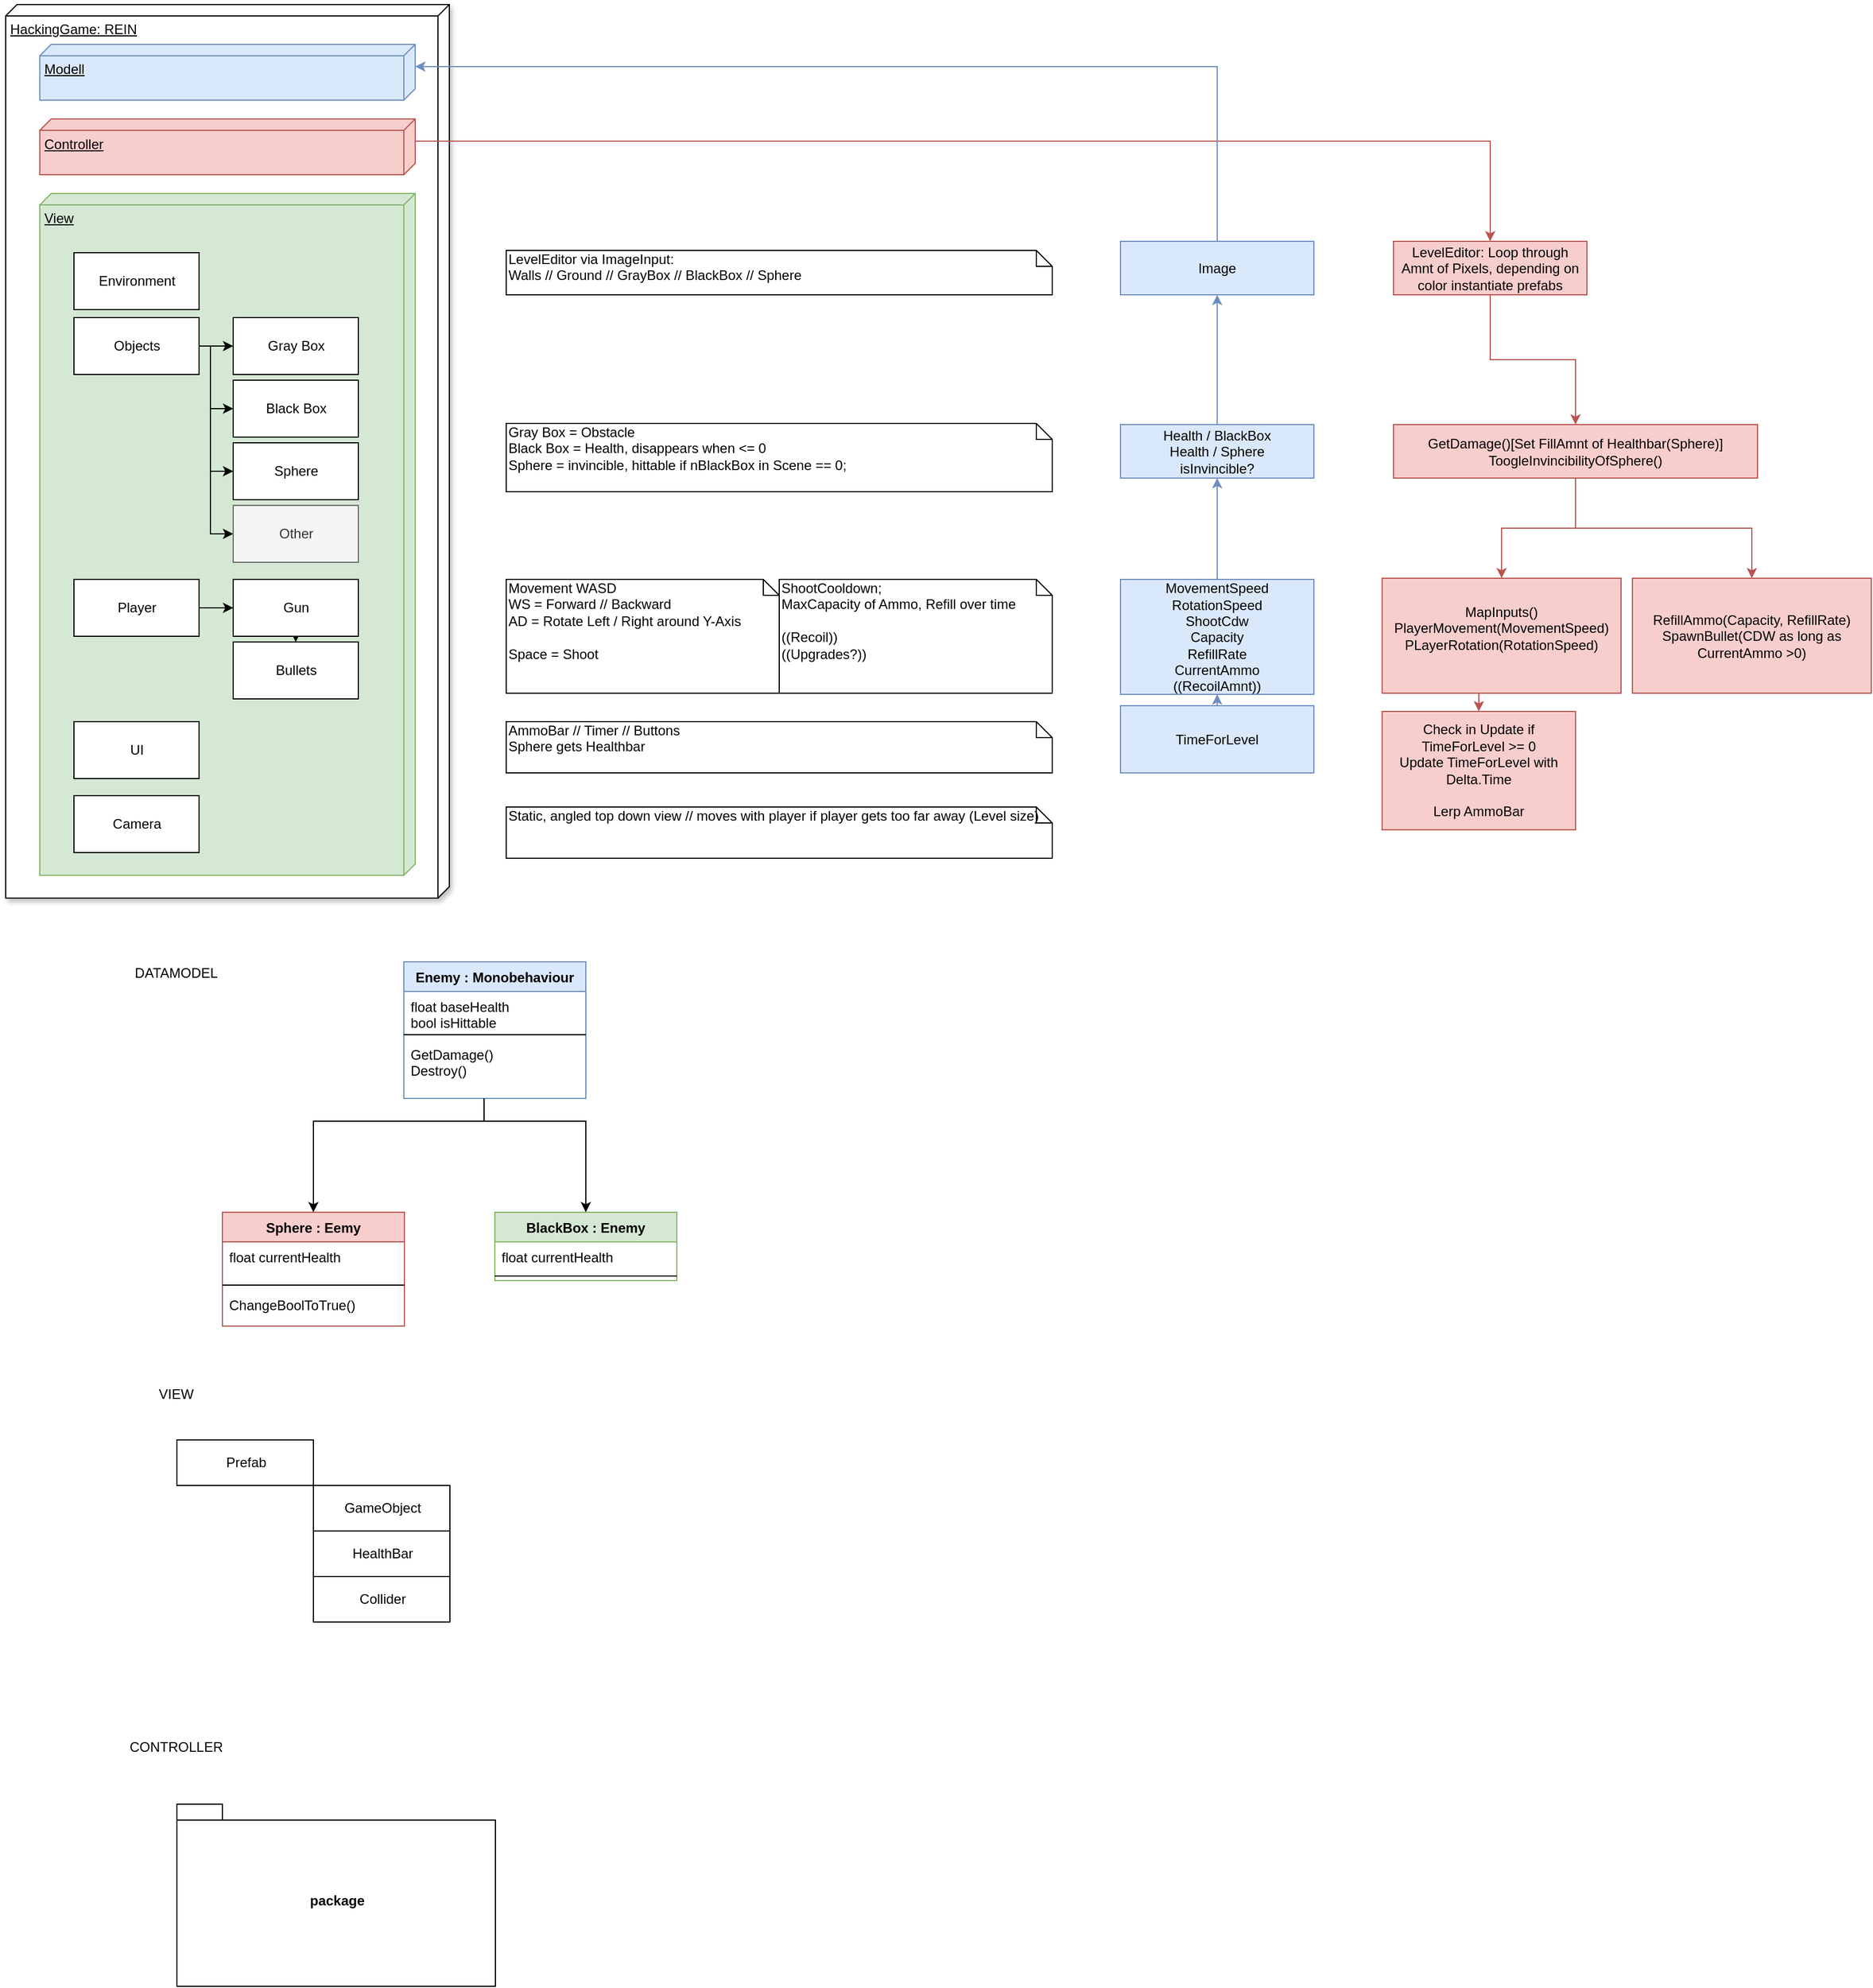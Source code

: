 <mxfile version="11.0.5" type="device"><diagram id="m22d231QlkD7zsm_va3D" name="Page-1"><mxGraphModel dx="3169" dy="1193" grid="1" gridSize="10" guides="1" tooltips="1" connect="1" arrows="1" fold="1" page="1" pageScale="1" pageWidth="1169" pageHeight="827" math="0" shadow="0"><root><mxCell id="0"/><mxCell id="1" parent="0"/><mxCell id="2-T_KhN2tIS6f0N_oEcq-1" value="Enemy : Monobehaviour&#xA;" style="swimlane;fontStyle=1;align=center;verticalAlign=top;childLayout=stackLayout;horizontal=1;startSize=26;horizontalStack=0;resizeParent=1;resizeParentMax=0;resizeLast=0;collapsible=1;marginBottom=0;swimlaneLine=1;fillColor=#dae8fc;strokeColor=#6c8ebf;" parent="1" vertex="1"><mxGeometry x="-810" y="856" width="160" height="120" as="geometry"><mxRectangle x="40" y="80" width="160" height="26" as="alternateBounds"/></mxGeometry></mxCell><mxCell id="2-T_KhN2tIS6f0N_oEcq-2" value="float baseHealth&#xA;bool isHittable&#xA;" style="text;strokeColor=none;fillColor=none;align=left;verticalAlign=top;spacingLeft=4;spacingRight=4;overflow=hidden;rotatable=0;points=[[0,0.5],[1,0.5]];portConstraint=eastwest;" parent="2-T_KhN2tIS6f0N_oEcq-1" vertex="1"><mxGeometry y="26" width="160" height="34" as="geometry"/></mxCell><mxCell id="2-T_KhN2tIS6f0N_oEcq-3" value="" style="line;strokeWidth=1;fillColor=none;align=left;verticalAlign=middle;spacingTop=-1;spacingLeft=3;spacingRight=3;rotatable=0;labelPosition=right;points=[];portConstraint=eastwest;" parent="2-T_KhN2tIS6f0N_oEcq-1" vertex="1"><mxGeometry y="60" width="160" height="8" as="geometry"/></mxCell><mxCell id="2-T_KhN2tIS6f0N_oEcq-4" value="GetDamage()&#xA;Destroy()&#xA;" style="text;strokeColor=none;fillColor=none;align=left;verticalAlign=top;spacingLeft=4;spacingRight=4;overflow=hidden;rotatable=0;points=[[0,0.5],[1,0.5]];portConstraint=eastwest;" parent="2-T_KhN2tIS6f0N_oEcq-1" vertex="1"><mxGeometry y="68" width="160" height="52" as="geometry"/></mxCell><mxCell id="2-T_KhN2tIS6f0N_oEcq-5" value="BlackBox : Enemy" style="swimlane;fontStyle=1;align=center;verticalAlign=top;childLayout=stackLayout;horizontal=1;startSize=26;horizontalStack=0;resizeParent=1;resizeParentMax=0;resizeLast=0;collapsible=1;marginBottom=0;fillColor=#d5e8d4;strokeColor=#82b366;" parent="1" vertex="1"><mxGeometry x="-730" y="1076" width="160" height="60" as="geometry"/></mxCell><mxCell id="2-T_KhN2tIS6f0N_oEcq-6" value="float currentHealth" style="text;strokeColor=none;fillColor=none;align=left;verticalAlign=top;spacingLeft=4;spacingRight=4;overflow=hidden;rotatable=0;points=[[0,0.5],[1,0.5]];portConstraint=eastwest;" parent="2-T_KhN2tIS6f0N_oEcq-5" vertex="1"><mxGeometry y="26" width="160" height="26" as="geometry"/></mxCell><mxCell id="2-T_KhN2tIS6f0N_oEcq-7" value="" style="line;strokeWidth=1;fillColor=none;align=left;verticalAlign=middle;spacingTop=-1;spacingLeft=3;spacingRight=3;rotatable=0;labelPosition=right;points=[];portConstraint=eastwest;" parent="2-T_KhN2tIS6f0N_oEcq-5" vertex="1"><mxGeometry y="52" width="160" height="8" as="geometry"/></mxCell><mxCell id="2-T_KhN2tIS6f0N_oEcq-13" value="DATAMODEL" style="text;html=1;strokeColor=none;fillColor=none;align=center;verticalAlign=middle;whiteSpace=wrap;rounded=0;" parent="1" vertex="1"><mxGeometry x="-1090" y="856" width="160" height="20" as="geometry"/></mxCell><mxCell id="2-T_KhN2tIS6f0N_oEcq-14" value="&lt;div&gt;CONTROLLER&lt;/div&gt;" style="text;html=1;strokeColor=none;fillColor=none;align=center;verticalAlign=middle;whiteSpace=wrap;rounded=0;" parent="1" vertex="1"><mxGeometry x="-1090" y="1536" width="160" height="20" as="geometry"/></mxCell><mxCell id="2-T_KhN2tIS6f0N_oEcq-15" value="VIEW" style="text;html=1;strokeColor=none;fillColor=none;align=center;verticalAlign=middle;whiteSpace=wrap;rounded=0;" parent="1" vertex="1"><mxGeometry x="-1090" y="1226" width="160" height="20" as="geometry"/></mxCell><mxCell id="2-T_KhN2tIS6f0N_oEcq-16" style="edgeStyle=orthogonalEdgeStyle;rounded=0;orthogonalLoop=1;jettySize=auto;html=1;entryX=0.5;entryY=0;entryDx=0;entryDy=0;exitX=0.441;exitY=1;exitDx=0;exitDy=0;exitPerimeter=0;" parent="1" source="2-T_KhN2tIS6f0N_oEcq-4" target="2-T_KhN2tIS6f0N_oEcq-5" edge="1"><mxGeometry relative="1" as="geometry"><Array as="points"><mxPoint x="-739.5" y="996"/><mxPoint x="-650.5" y="996"/></Array></mxGeometry></mxCell><mxCell id="2-T_KhN2tIS6f0N_oEcq-26" value="Sphere : Eemy" style="swimlane;fontStyle=1;align=center;verticalAlign=top;childLayout=stackLayout;horizontal=1;startSize=26;horizontalStack=0;resizeParent=1;resizeParentMax=0;resizeLast=0;collapsible=1;marginBottom=0;swimlaneLine=1;fillColor=#f8cecc;strokeColor=#b85450;" parent="1" vertex="1"><mxGeometry x="-969.5" y="1076" width="160" height="100" as="geometry"><mxRectangle x="40" y="80" width="160" height="26" as="alternateBounds"/></mxGeometry></mxCell><mxCell id="2-T_KhN2tIS6f0N_oEcq-27" value="float currentHealth" style="text;strokeColor=none;fillColor=none;align=left;verticalAlign=top;spacingLeft=4;spacingRight=4;overflow=hidden;rotatable=0;points=[[0,0.5],[1,0.5]];portConstraint=eastwest;" parent="2-T_KhN2tIS6f0N_oEcq-26" vertex="1"><mxGeometry y="26" width="160" height="34" as="geometry"/></mxCell><mxCell id="2-T_KhN2tIS6f0N_oEcq-28" value="" style="line;strokeWidth=1;fillColor=none;align=left;verticalAlign=middle;spacingTop=-1;spacingLeft=3;spacingRight=3;rotatable=0;labelPosition=right;points=[];portConstraint=eastwest;" parent="2-T_KhN2tIS6f0N_oEcq-26" vertex="1"><mxGeometry y="60" width="160" height="8" as="geometry"/></mxCell><mxCell id="2-T_KhN2tIS6f0N_oEcq-29" value="ChangeBoolToTrue()" style="text;strokeColor=none;fillColor=none;align=left;verticalAlign=top;spacingLeft=4;spacingRight=4;overflow=hidden;rotatable=0;points=[[0,0.5],[1,0.5]];portConstraint=eastwest;" parent="2-T_KhN2tIS6f0N_oEcq-26" vertex="1"><mxGeometry y="68" width="160" height="32" as="geometry"/></mxCell><mxCell id="2-T_KhN2tIS6f0N_oEcq-31" style="edgeStyle=orthogonalEdgeStyle;rounded=0;orthogonalLoop=1;jettySize=auto;html=1;entryX=0.5;entryY=0;entryDx=0;entryDy=0;" parent="1" target="2-T_KhN2tIS6f0N_oEcq-26" edge="1"><mxGeometry relative="1" as="geometry"><mxPoint x="-739.5" y="976" as="sourcePoint"/><Array as="points"><mxPoint x="-739.5" y="996"/><mxPoint x="-889.5" y="996"/></Array></mxGeometry></mxCell><mxCell id="2-T_KhN2tIS6f0N_oEcq-32" value="&lt;div&gt;Prefab&lt;/div&gt;" style="html=1;" parent="1" vertex="1"><mxGeometry x="-1009.5" y="1276" width="120" height="40" as="geometry"/></mxCell><mxCell id="2-T_KhN2tIS6f0N_oEcq-33" value="HealthBar" style="html=1;" parent="1" vertex="1"><mxGeometry x="-889.5" y="1356" width="120" height="40" as="geometry"/></mxCell><mxCell id="2-T_KhN2tIS6f0N_oEcq-34" value="&lt;div&gt;Collider&lt;/div&gt;" style="html=1;" parent="1" vertex="1"><mxGeometry x="-889.5" y="1396" width="120" height="40" as="geometry"/></mxCell><mxCell id="2-T_KhN2tIS6f0N_oEcq-35" value="GameObject" style="html=1;" parent="1" vertex="1"><mxGeometry x="-889.5" y="1316" width="120" height="40" as="geometry"/></mxCell><mxCell id="2-T_KhN2tIS6f0N_oEcq-37" value="package" style="shape=folder;fontStyle=1;spacingTop=10;tabWidth=40;tabHeight=14;tabPosition=left;html=1;" parent="1" vertex="1"><mxGeometry x="-1009.5" y="1596" width="280" height="160" as="geometry"/></mxCell><mxCell id="d1Jl3TY-vigW0q8BOyWY-1" value="HackingGame: REIN" style="verticalAlign=top;align=left;spacingTop=8;spacingLeft=2;spacingRight=12;shape=cube;size=10;direction=south;fontStyle=4;html=1;shadow=1;" parent="1" vertex="1"><mxGeometry x="-1160" y="15" width="390" height="785" as="geometry"/></mxCell><mxCell id="d1Jl3TY-vigW0q8BOyWY-4" value="View" style="verticalAlign=top;align=left;spacingTop=8;spacingLeft=2;spacingRight=12;shape=cube;size=10;direction=south;fontStyle=4;html=1;fillColor=#d5e8d4;strokeColor=#82b366;" parent="1" vertex="1"><mxGeometry x="-1130" y="181" width="330" height="599" as="geometry"/></mxCell><mxCell id="d1Jl3TY-vigW0q8BOyWY-5" value="Environment" style="html=1;" parent="1" vertex="1"><mxGeometry x="-1100" y="233" width="110" height="50" as="geometry"/></mxCell><mxCell id="d1Jl3TY-vigW0q8BOyWY-11" style="edgeStyle=orthogonalEdgeStyle;rounded=0;orthogonalLoop=1;jettySize=auto;html=1;exitX=1;exitY=0.5;exitDx=0;exitDy=0;entryX=0;entryY=0.5;entryDx=0;entryDy=0;" parent="1" source="d1Jl3TY-vigW0q8BOyWY-6" target="d1Jl3TY-vigW0q8BOyWY-7" edge="1"><mxGeometry relative="1" as="geometry"/></mxCell><mxCell id="d1Jl3TY-vigW0q8BOyWY-13" style="edgeStyle=orthogonalEdgeStyle;rounded=0;orthogonalLoop=1;jettySize=auto;html=1;exitX=1;exitY=0.5;exitDx=0;exitDy=0;entryX=0;entryY=0.5;entryDx=0;entryDy=0;" parent="1" source="d1Jl3TY-vigW0q8BOyWY-6" target="d1Jl3TY-vigW0q8BOyWY-8" edge="1"><mxGeometry relative="1" as="geometry"><Array as="points"><mxPoint x="-980" y="315"/><mxPoint x="-980" y="370"/></Array></mxGeometry></mxCell><mxCell id="d1Jl3TY-vigW0q8BOyWY-14" style="edgeStyle=orthogonalEdgeStyle;rounded=0;orthogonalLoop=1;jettySize=auto;html=1;exitX=1;exitY=0.5;exitDx=0;exitDy=0;entryX=0;entryY=0.5;entryDx=0;entryDy=0;" parent="1" source="d1Jl3TY-vigW0q8BOyWY-6" target="d1Jl3TY-vigW0q8BOyWY-9" edge="1"><mxGeometry relative="1" as="geometry"><Array as="points"><mxPoint x="-980" y="315"/><mxPoint x="-980" y="425"/></Array></mxGeometry></mxCell><mxCell id="d1Jl3TY-vigW0q8BOyWY-15" style="edgeStyle=orthogonalEdgeStyle;rounded=0;orthogonalLoop=1;jettySize=auto;html=1;exitX=1;exitY=0.5;exitDx=0;exitDy=0;entryX=0;entryY=0.5;entryDx=0;entryDy=0;" parent="1" source="d1Jl3TY-vigW0q8BOyWY-6" target="d1Jl3TY-vigW0q8BOyWY-10" edge="1"><mxGeometry relative="1" as="geometry"><Array as="points"><mxPoint x="-980" y="315"/><mxPoint x="-980" y="480"/></Array></mxGeometry></mxCell><mxCell id="d1Jl3TY-vigW0q8BOyWY-6" value="Objects" style="html=1;" parent="1" vertex="1"><mxGeometry x="-1100" y="290" width="110" height="50" as="geometry"/></mxCell><mxCell id="d1Jl3TY-vigW0q8BOyWY-7" value="Gray Box" style="html=1;" parent="1" vertex="1"><mxGeometry x="-960" y="290" width="110" height="50" as="geometry"/></mxCell><mxCell id="d1Jl3TY-vigW0q8BOyWY-8" value="Black Box" style="html=1;" parent="1" vertex="1"><mxGeometry x="-960" y="345" width="110" height="50" as="geometry"/></mxCell><mxCell id="d1Jl3TY-vigW0q8BOyWY-9" value="Sphere" style="html=1;" parent="1" vertex="1"><mxGeometry x="-960" y="400" width="110" height="50" as="geometry"/></mxCell><mxCell id="d1Jl3TY-vigW0q8BOyWY-10" value="Other" style="html=1;fillColor=#f5f5f5;strokeColor=#666666;fontColor=#333333;" parent="1" vertex="1"><mxGeometry x="-960" y="455" width="110" height="50" as="geometry"/></mxCell><mxCell id="d1Jl3TY-vigW0q8BOyWY-31" style="edgeStyle=orthogonalEdgeStyle;rounded=0;orthogonalLoop=1;jettySize=auto;html=1;exitX=1;exitY=0.5;exitDx=0;exitDy=0;entryX=0;entryY=0.5;entryDx=0;entryDy=0;" parent="1" source="d1Jl3TY-vigW0q8BOyWY-16" target="d1Jl3TY-vigW0q8BOyWY-17" edge="1"><mxGeometry relative="1" as="geometry"/></mxCell><mxCell id="d1Jl3TY-vigW0q8BOyWY-16" value="Player" style="html=1;" parent="1" vertex="1"><mxGeometry x="-1100" y="520" width="110" height="50" as="geometry"/></mxCell><mxCell id="d1Jl3TY-vigW0q8BOyWY-32" style="edgeStyle=orthogonalEdgeStyle;rounded=0;orthogonalLoop=1;jettySize=auto;html=1;exitX=0.5;exitY=1;exitDx=0;exitDy=0;entryX=0.5;entryY=0;entryDx=0;entryDy=0;" parent="1" source="d1Jl3TY-vigW0q8BOyWY-17" target="d1Jl3TY-vigW0q8BOyWY-18" edge="1"><mxGeometry relative="1" as="geometry"/></mxCell><mxCell id="d1Jl3TY-vigW0q8BOyWY-17" value="Gun" style="html=1;" parent="1" vertex="1"><mxGeometry x="-960" y="520" width="110" height="50" as="geometry"/></mxCell><mxCell id="d1Jl3TY-vigW0q8BOyWY-18" value="Bullets" style="html=1;" parent="1" vertex="1"><mxGeometry x="-960" y="575" width="110" height="50" as="geometry"/></mxCell><mxCell id="d1Jl3TY-vigW0q8BOyWY-19" value="UI" style="html=1;" parent="1" vertex="1"><mxGeometry x="-1100" y="645" width="110" height="50" as="geometry"/></mxCell><mxCell id="d1Jl3TY-vigW0q8BOyWY-20" value="&lt;div&gt;Camera&lt;/div&gt;" style="html=1;" parent="1" vertex="1"><mxGeometry x="-1100" y="710" width="110" height="50" as="geometry"/></mxCell><mxCell id="d1Jl3TY-vigW0q8BOyWY-21" value="Modell" style="verticalAlign=top;align=left;spacingTop=8;spacingLeft=2;spacingRight=12;shape=cube;size=10;direction=south;fontStyle=4;html=1;fillColor=#dae8fc;strokeColor=#6c8ebf;" parent="1" vertex="1"><mxGeometry x="-1130" y="50" width="330" height="49" as="geometry"/></mxCell><mxCell id="d1Jl3TY-vigW0q8BOyWY-50" style="edgeStyle=orthogonalEdgeStyle;rounded=0;orthogonalLoop=1;jettySize=auto;html=1;exitX=0;exitY=0;exitDx=19.5;exitDy=0;exitPerimeter=0;entryX=0.5;entryY=0;entryDx=0;entryDy=0;fillColor=#f8cecc;strokeColor=#b85450;" parent="1" source="d1Jl3TY-vigW0q8BOyWY-22" target="d1Jl3TY-vigW0q8BOyWY-42" edge="1"><mxGeometry relative="1" as="geometry"/></mxCell><mxCell id="d1Jl3TY-vigW0q8BOyWY-22" value="Controller" style="verticalAlign=top;align=left;spacingTop=8;spacingLeft=2;spacingRight=12;shape=cube;size=10;direction=south;fontStyle=4;html=1;fillColor=#f8cecc;strokeColor=#b85450;" parent="1" vertex="1"><mxGeometry x="-1130" y="115.5" width="330" height="49" as="geometry"/></mxCell><mxCell id="d1Jl3TY-vigW0q8BOyWY-25" value="&lt;div&gt;ShootCooldown;&lt;/div&gt;&lt;div&gt;MaxCapacity of Ammo, Refill over time&lt;br&gt;&lt;/div&gt;&lt;div&gt;&lt;br&gt;&lt;/div&gt;&lt;div&gt;((Recoil))&lt;br&gt;&lt;/div&gt;&lt;div&gt;((Upgrades?))&lt;br&gt;&lt;/div&gt;" style="shape=note;whiteSpace=wrap;html=1;size=14;verticalAlign=top;align=left;spacingTop=-6;" parent="1" vertex="1"><mxGeometry x="-480" y="520" width="240" height="100" as="geometry"/></mxCell><mxCell id="d1Jl3TY-vigW0q8BOyWY-26" value="Gray Box = Obstacle&lt;br&gt;&lt;div&gt;Black Box = Health, disappears when &amp;lt;= 0&lt;br&gt;Sphere = invincible, hittable if nBlackBox in Scene == 0;&lt;br&gt;&lt;/div&gt;" style="shape=note;whiteSpace=wrap;html=1;size=14;verticalAlign=top;align=left;spacingTop=-6;" parent="1" vertex="1"><mxGeometry x="-720" y="383" width="480" height="60" as="geometry"/></mxCell><mxCell id="d1Jl3TY-vigW0q8BOyWY-27" value="&lt;div&gt;LevelEditor via ImageInput:&lt;/div&gt;&lt;div&gt;Walls // Ground // GrayBox // BlackBox // Sphere&lt;br&gt;&lt;/div&gt;" style="shape=note;whiteSpace=wrap;html=1;size=14;verticalAlign=top;align=left;spacingTop=-6;" parent="1" vertex="1"><mxGeometry x="-720" y="231" width="480" height="39" as="geometry"/></mxCell><mxCell id="d1Jl3TY-vigW0q8BOyWY-28" value="Movement WASD&lt;br&gt;WS = Forward // Backward&lt;br&gt;&lt;div&gt;AD = Rotate Left / Right around Y-Axis&lt;/div&gt;&lt;div&gt;&lt;br&gt;&lt;/div&gt;&lt;div&gt;Space = Shoot&lt;br&gt;&lt;/div&gt;" style="shape=note;whiteSpace=wrap;html=1;size=14;verticalAlign=top;align=left;spacingTop=-6;" parent="1" vertex="1"><mxGeometry x="-720" y="520" width="240" height="100" as="geometry"/></mxCell><mxCell id="d1Jl3TY-vigW0q8BOyWY-29" value="&lt;div&gt;AmmoBar // Timer // Buttons&lt;/div&gt;&lt;div&gt;Sphere gets Healthbar&lt;br&gt;&lt;/div&gt;" style="shape=note;whiteSpace=wrap;html=1;size=14;verticalAlign=top;align=left;spacingTop=-6;" parent="1" vertex="1"><mxGeometry x="-720" y="645" width="480" height="45" as="geometry"/></mxCell><mxCell id="d1Jl3TY-vigW0q8BOyWY-30" value="Static, angled top down view // moves with player if player gets too far away (Level size)" style="shape=note;whiteSpace=wrap;html=1;size=14;verticalAlign=top;align=left;spacingTop=-6;" parent="1" vertex="1"><mxGeometry x="-720" y="720" width="480" height="45" as="geometry"/></mxCell><mxCell id="d1Jl3TY-vigW0q8BOyWY-41" style="edgeStyle=orthogonalEdgeStyle;rounded=0;orthogonalLoop=1;jettySize=auto;html=1;exitX=0.5;exitY=0;exitDx=0;exitDy=0;entryX=0;entryY=0;entryDx=19.5;entryDy=0;entryPerimeter=0;fillColor=#dae8fc;strokeColor=#6c8ebf;" parent="1" source="d1Jl3TY-vigW0q8BOyWY-34" target="d1Jl3TY-vigW0q8BOyWY-21" edge="1"><mxGeometry relative="1" as="geometry"/></mxCell><mxCell id="d1Jl3TY-vigW0q8BOyWY-34" value="Image" style="text;html=1;strokeColor=#6c8ebf;fillColor=#dae8fc;align=center;verticalAlign=middle;whiteSpace=wrap;rounded=0;" parent="1" vertex="1"><mxGeometry x="-180" y="223" width="170" height="47" as="geometry"/></mxCell><mxCell id="d1Jl3TY-vigW0q8BOyWY-40" style="edgeStyle=orthogonalEdgeStyle;rounded=0;orthogonalLoop=1;jettySize=auto;html=1;exitX=0.5;exitY=0;exitDx=0;exitDy=0;entryX=0.5;entryY=1;entryDx=0;entryDy=0;fillColor=#dae8fc;strokeColor=#6c8ebf;" parent="1" source="d1Jl3TY-vigW0q8BOyWY-35" target="d1Jl3TY-vigW0q8BOyWY-34" edge="1"><mxGeometry relative="1" as="geometry"/></mxCell><mxCell id="d1Jl3TY-vigW0q8BOyWY-35" value="Health / BlackBox&lt;br&gt;&lt;div&gt;Health / Sphere&lt;/div&gt;&lt;div&gt;isInvincible?&lt;br&gt;&lt;/div&gt;" style="text;html=1;strokeColor=#6c8ebf;fillColor=#dae8fc;align=center;verticalAlign=middle;whiteSpace=wrap;rounded=0;" parent="1" vertex="1"><mxGeometry x="-180" y="384" width="170" height="47" as="geometry"/></mxCell><mxCell id="d1Jl3TY-vigW0q8BOyWY-39" style="edgeStyle=orthogonalEdgeStyle;rounded=0;orthogonalLoop=1;jettySize=auto;html=1;exitX=0.5;exitY=0;exitDx=0;exitDy=0;entryX=0.5;entryY=1;entryDx=0;entryDy=0;fillColor=#dae8fc;strokeColor=#6c8ebf;" parent="1" source="d1Jl3TY-vigW0q8BOyWY-36" target="d1Jl3TY-vigW0q8BOyWY-35" edge="1"><mxGeometry relative="1" as="geometry"/></mxCell><mxCell id="d1Jl3TY-vigW0q8BOyWY-36" value="MovementSpeed&lt;br&gt;RotationSpeed&lt;br&gt;ShootCdw&lt;br&gt;Capacity&lt;br&gt;&lt;div&gt;RefillRate&lt;/div&gt;&lt;div&gt;CurrentAmmo&lt;br&gt;&lt;/div&gt;((RecoilAmnt))" style="text;html=1;strokeColor=#6c8ebf;fillColor=#dae8fc;align=center;verticalAlign=middle;whiteSpace=wrap;rounded=0;" parent="1" vertex="1"><mxGeometry x="-180" y="520" width="170" height="101" as="geometry"/></mxCell><mxCell id="d1Jl3TY-vigW0q8BOyWY-38" style="edgeStyle=orthogonalEdgeStyle;rounded=0;orthogonalLoop=1;jettySize=auto;html=1;exitX=0.5;exitY=0;exitDx=0;exitDy=0;entryX=0.5;entryY=1;entryDx=0;entryDy=0;fillColor=#dae8fc;strokeColor=#6c8ebf;" parent="1" source="d1Jl3TY-vigW0q8BOyWY-37" target="d1Jl3TY-vigW0q8BOyWY-36" edge="1"><mxGeometry relative="1" as="geometry"/></mxCell><mxCell id="d1Jl3TY-vigW0q8BOyWY-37" value="TimeForLevel" style="text;html=1;strokeColor=#6c8ebf;fillColor=#dae8fc;align=center;verticalAlign=middle;whiteSpace=wrap;rounded=0;" parent="1" vertex="1"><mxGeometry x="-180" y="631" width="170" height="59" as="geometry"/></mxCell><mxCell id="d1Jl3TY-vigW0q8BOyWY-51" style="edgeStyle=orthogonalEdgeStyle;rounded=0;orthogonalLoop=1;jettySize=auto;html=1;exitX=0.5;exitY=1;exitDx=0;exitDy=0;entryX=0.5;entryY=0;entryDx=0;entryDy=0;fillColor=#f8cecc;strokeColor=#b85450;" parent="1" source="d1Jl3TY-vigW0q8BOyWY-42" target="d1Jl3TY-vigW0q8BOyWY-44" edge="1"><mxGeometry relative="1" as="geometry"/></mxCell><mxCell id="d1Jl3TY-vigW0q8BOyWY-42" value="LevelEditor: Loop through Amnt of Pixels, depending on color instantiate prefabs" style="text;html=1;strokeColor=#b85450;fillColor=#f8cecc;align=center;verticalAlign=middle;whiteSpace=wrap;rounded=0;" parent="1" vertex="1"><mxGeometry x="60" y="223" width="170" height="47" as="geometry"/></mxCell><mxCell id="d1Jl3TY-vigW0q8BOyWY-52" style="edgeStyle=orthogonalEdgeStyle;rounded=0;orthogonalLoop=1;jettySize=auto;html=1;exitX=0.5;exitY=1;exitDx=0;exitDy=0;entryX=0.5;entryY=0;entryDx=0;entryDy=0;comic=0;fillColor=#f8cecc;strokeColor=#b85450;" parent="1" source="d1Jl3TY-vigW0q8BOyWY-44" target="d1Jl3TY-vigW0q8BOyWY-49" edge="1"><mxGeometry relative="1" as="geometry"/></mxCell><mxCell id="d1Jl3TY-vigW0q8BOyWY-53" style="edgeStyle=orthogonalEdgeStyle;rounded=0;orthogonalLoop=1;jettySize=auto;html=1;exitX=0.5;exitY=1;exitDx=0;exitDy=0;entryX=0.5;entryY=0;entryDx=0;entryDy=0;fillColor=#f8cecc;strokeColor=#b85450;" parent="1" source="d1Jl3TY-vigW0q8BOyWY-44" target="d1Jl3TY-vigW0q8BOyWY-46" edge="1"><mxGeometry relative="1" as="geometry"/></mxCell><mxCell id="d1Jl3TY-vigW0q8BOyWY-44" value="&lt;div&gt;GetDamage()[Set FillAmnt of Healthbar(Sphere)]&lt;/div&gt;&lt;div&gt;ToogleInvincibilityOfSphere()&lt;br&gt;&lt;/div&gt;" style="text;html=1;strokeColor=#b85450;fillColor=#f8cecc;align=center;verticalAlign=middle;whiteSpace=wrap;rounded=0;" parent="1" vertex="1"><mxGeometry x="60" y="384" width="320" height="47" as="geometry"/></mxCell><mxCell id="d1Jl3TY-vigW0q8BOyWY-46" value="&lt;div&gt;RefillAmmo(Capacity, RefillRate)&lt;br&gt;&lt;/div&gt;&lt;div&gt;SpawnBullet(CDW as long as CurrentAmmo &amp;gt;0)&lt;/div&gt;" style="text;html=1;strokeColor=#b85450;fillColor=#f8cecc;align=center;verticalAlign=middle;whiteSpace=wrap;rounded=0;" parent="1" vertex="1"><mxGeometry x="270" y="519" width="210" height="101" as="geometry"/></mxCell><mxCell id="d1Jl3TY-vigW0q8BOyWY-48" value="&lt;div&gt;Check in Update if TimeForLevel &amp;gt;= 0&lt;/div&gt;&lt;div&gt;Update TimeForLevel with Delta.Time&lt;br&gt;&lt;/div&gt;&lt;div&gt;&lt;br&gt;&lt;/div&gt;&lt;div&gt;Lerp AmmoBar&lt;br&gt;&lt;/div&gt;" style="text;html=1;strokeColor=#b85450;fillColor=#f8cecc;align=center;verticalAlign=middle;whiteSpace=wrap;rounded=0;" parent="1" vertex="1"><mxGeometry x="50" y="636" width="170" height="104" as="geometry"/></mxCell><mxCell id="d1Jl3TY-vigW0q8BOyWY-56" style="edgeStyle=orthogonalEdgeStyle;rounded=0;comic=0;orthogonalLoop=1;jettySize=auto;html=1;exitX=0.5;exitY=1;exitDx=0;exitDy=0;entryX=0.5;entryY=0;entryDx=0;entryDy=0;fillColor=#f8cecc;strokeColor=#b85450;" parent="1" source="d1Jl3TY-vigW0q8BOyWY-49" target="d1Jl3TY-vigW0q8BOyWY-48" edge="1"><mxGeometry relative="1" as="geometry"/></mxCell><mxCell id="d1Jl3TY-vigW0q8BOyWY-49" value="&lt;div&gt;MapInputs()&lt;/div&gt;&lt;div&gt;PlayerMovement(MovementSpeed)&lt;/div&gt;&lt;div&gt;PLayerRotation(RotationSpeed)&lt;br&gt;&lt;/div&gt;&lt;div&gt;&lt;br&gt;&lt;/div&gt;" style="text;html=1;strokeColor=#b85450;fillColor=#f8cecc;align=center;verticalAlign=middle;whiteSpace=wrap;rounded=0;" parent="1" vertex="1"><mxGeometry x="50" y="519" width="210" height="101" as="geometry"/></mxCell></root></mxGraphModel></diagram></mxfile>